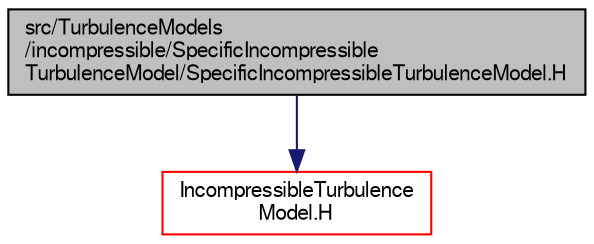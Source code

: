 digraph "src/TurbulenceModels/incompressible/SpecificIncompressibleTurbulenceModel/SpecificIncompressibleTurbulenceModel.H"
{
  bgcolor="transparent";
  edge [fontname="FreeSans",fontsize="10",labelfontname="FreeSans",labelfontsize="10"];
  node [fontname="FreeSans",fontsize="10",shape=record];
  Node1 [label="src/TurbulenceModels\l/incompressible/SpecificIncompressible\lTurbulenceModel/SpecificIncompressibleTurbulenceModel.H",height=0.2,width=0.4,color="black", fillcolor="grey75", style="filled" fontcolor="black"];
  Node1 -> Node2 [color="midnightblue",fontsize="10",style="solid",fontname="FreeSans"];
  Node2 [label="IncompressibleTurbulence\lModel.H",height=0.2,width=0.4,color="red",URL="$a10063.html"];
}
